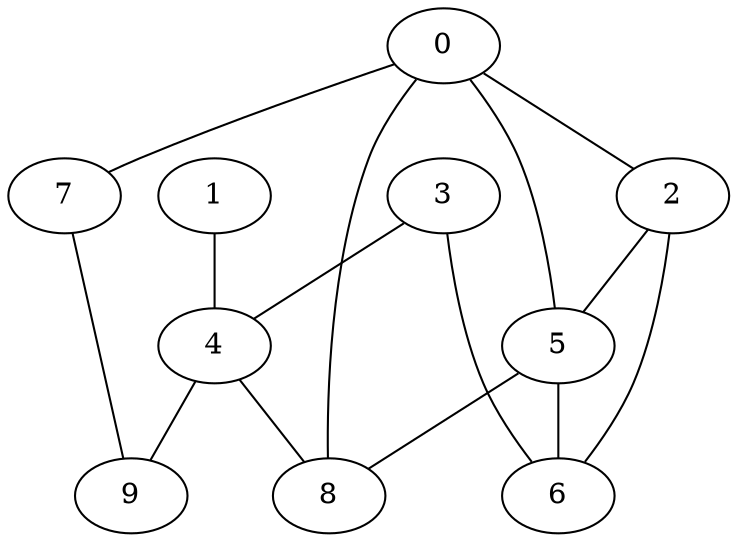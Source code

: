 graph G {
   0 -- 2
   0 -- 5
   0 -- 8
   0 -- 7
   1 -- 4
   2 -- 6
   2 -- 5
   3 -- 4
   3 -- 6
   4 -- 9
   4 -- 8
   5 -- 6
   5 -- 8
   7 -- 9
}
